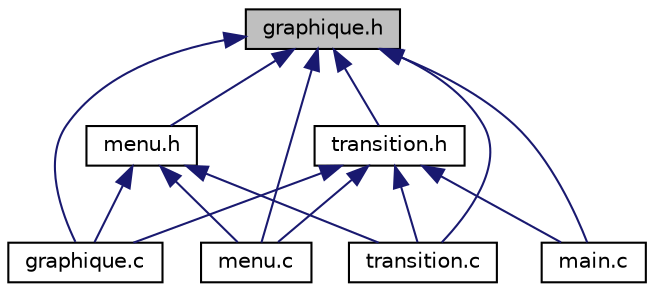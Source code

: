 digraph "graphique.h"
{
 // LATEX_PDF_SIZE
  edge [fontname="Helvetica",fontsize="10",labelfontname="Helvetica",labelfontsize="10"];
  node [fontname="Helvetica",fontsize="10",shape=record];
  Node1 [label="graphique.h",height=0.2,width=0.4,color="black", fillcolor="grey75", style="filled", fontcolor="black",tooltip="Header du module graphique."];
  Node1 -> Node2 [dir="back",color="midnightblue",fontsize="10",style="solid"];
  Node2 [label="transition.h",height=0.2,width=0.4,color="black", fillcolor="white", style="filled",URL="$transition_8h.html",tooltip="Header regroupant toutes les fonctions appelant des fonctions graphique et logique."];
  Node2 -> Node3 [dir="back",color="midnightblue",fontsize="10",style="solid"];
  Node3 [label="graphique.c",height=0.2,width=0.4,color="black", fillcolor="white", style="filled",URL="$graphique_8c.html",tooltip="Module gérant la partie graphique du jeu."];
  Node2 -> Node4 [dir="back",color="midnightblue",fontsize="10",style="solid"];
  Node4 [label="main.c",height=0.2,width=0.4,color="black", fillcolor="white", style="filled",URL="$main_8c.html",tooltip="Programme principal initial du niveau 3 + extensions."];
  Node2 -> Node5 [dir="back",color="midnightblue",fontsize="10",style="solid"];
  Node5 [label="menu.c",height=0.2,width=0.4,color="black", fillcolor="white", style="filled",URL="$menu_8c.html",tooltip="Module gérant le fonctionnement du menu."];
  Node2 -> Node6 [dir="back",color="midnightblue",fontsize="10",style="solid"];
  Node6 [label="transition.c",height=0.2,width=0.4,color="black", fillcolor="white", style="filled",URL="$transition_8c.html",tooltip="Module gérant la transition entre les modules différents modules."];
  Node1 -> Node3 [dir="back",color="midnightblue",fontsize="10",style="solid"];
  Node1 -> Node7 [dir="back",color="midnightblue",fontsize="10",style="solid"];
  Node7 [label="menu.h",height=0.2,width=0.4,color="black", fillcolor="white", style="filled",URL="$menu_8h.html",tooltip="Header regroupant toutes les fonctions appelant des fonctions graphique et logique."];
  Node7 -> Node3 [dir="back",color="midnightblue",fontsize="10",style="solid"];
  Node7 -> Node5 [dir="back",color="midnightblue",fontsize="10",style="solid"];
  Node7 -> Node6 [dir="back",color="midnightblue",fontsize="10",style="solid"];
  Node1 -> Node4 [dir="back",color="midnightblue",fontsize="10",style="solid"];
  Node1 -> Node5 [dir="back",color="midnightblue",fontsize="10",style="solid"];
  Node1 -> Node6 [dir="back",color="midnightblue",fontsize="10",style="solid"];
}
